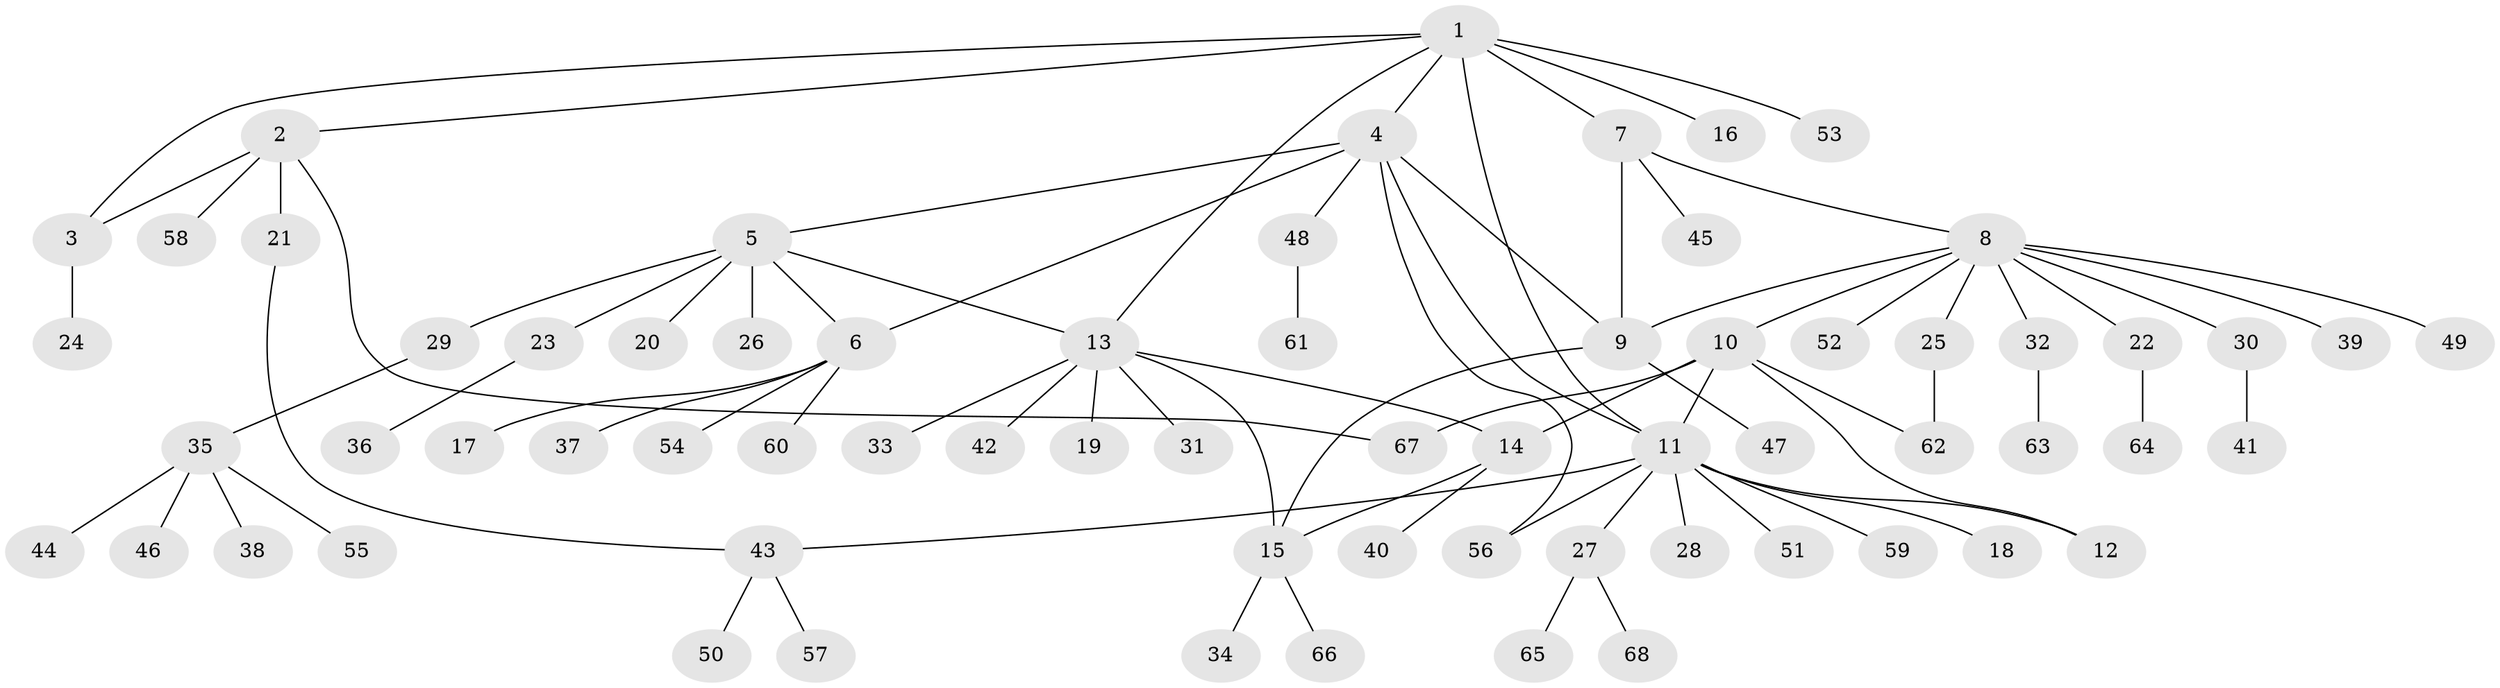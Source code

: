 // coarse degree distribution, {7: 0.058823529411764705, 5: 0.029411764705882353, 1: 0.7352941176470589, 11: 0.029411764705882353, 8: 0.029411764705882353, 2: 0.029411764705882353, 4: 0.058823529411764705, 3: 0.029411764705882353}
// Generated by graph-tools (version 1.1) at 2025/57/03/04/25 21:57:37]
// undirected, 68 vertices, 82 edges
graph export_dot {
graph [start="1"]
  node [color=gray90,style=filled];
  1;
  2;
  3;
  4;
  5;
  6;
  7;
  8;
  9;
  10;
  11;
  12;
  13;
  14;
  15;
  16;
  17;
  18;
  19;
  20;
  21;
  22;
  23;
  24;
  25;
  26;
  27;
  28;
  29;
  30;
  31;
  32;
  33;
  34;
  35;
  36;
  37;
  38;
  39;
  40;
  41;
  42;
  43;
  44;
  45;
  46;
  47;
  48;
  49;
  50;
  51;
  52;
  53;
  54;
  55;
  56;
  57;
  58;
  59;
  60;
  61;
  62;
  63;
  64;
  65;
  66;
  67;
  68;
  1 -- 2;
  1 -- 3;
  1 -- 4;
  1 -- 7;
  1 -- 11;
  1 -- 13;
  1 -- 16;
  1 -- 53;
  2 -- 3;
  2 -- 21;
  2 -- 58;
  2 -- 67;
  3 -- 24;
  4 -- 5;
  4 -- 6;
  4 -- 9;
  4 -- 11;
  4 -- 48;
  4 -- 56;
  5 -- 6;
  5 -- 13;
  5 -- 20;
  5 -- 23;
  5 -- 26;
  5 -- 29;
  6 -- 17;
  6 -- 37;
  6 -- 54;
  6 -- 60;
  7 -- 8;
  7 -- 9;
  7 -- 45;
  8 -- 9;
  8 -- 10;
  8 -- 22;
  8 -- 25;
  8 -- 30;
  8 -- 32;
  8 -- 39;
  8 -- 49;
  8 -- 52;
  9 -- 15;
  9 -- 47;
  10 -- 11;
  10 -- 12;
  10 -- 14;
  10 -- 62;
  10 -- 67;
  11 -- 12;
  11 -- 18;
  11 -- 27;
  11 -- 28;
  11 -- 43;
  11 -- 51;
  11 -- 56;
  11 -- 59;
  13 -- 14;
  13 -- 15;
  13 -- 19;
  13 -- 31;
  13 -- 33;
  13 -- 42;
  14 -- 15;
  14 -- 40;
  15 -- 34;
  15 -- 66;
  21 -- 43;
  22 -- 64;
  23 -- 36;
  25 -- 62;
  27 -- 65;
  27 -- 68;
  29 -- 35;
  30 -- 41;
  32 -- 63;
  35 -- 38;
  35 -- 44;
  35 -- 46;
  35 -- 55;
  43 -- 50;
  43 -- 57;
  48 -- 61;
}
